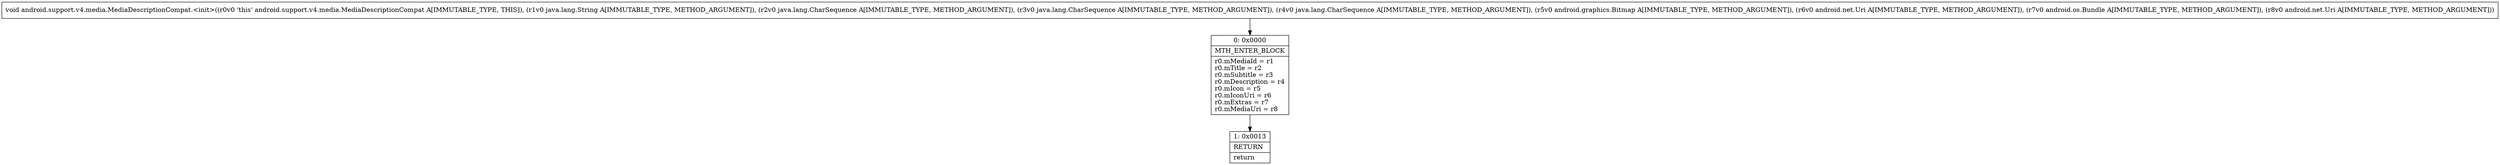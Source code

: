 digraph "CFG forandroid.support.v4.media.MediaDescriptionCompat.\<init\>(Ljava\/lang\/String;Ljava\/lang\/CharSequence;Ljava\/lang\/CharSequence;Ljava\/lang\/CharSequence;Landroid\/graphics\/Bitmap;Landroid\/net\/Uri;Landroid\/os\/Bundle;Landroid\/net\/Uri;)V" {
Node_0 [shape=record,label="{0\:\ 0x0000|MTH_ENTER_BLOCK\l|r0.mMediaId = r1\lr0.mTitle = r2\lr0.mSubtitle = r3\lr0.mDescription = r4\lr0.mIcon = r5\lr0.mIconUri = r6\lr0.mExtras = r7\lr0.mMediaUri = r8\l}"];
Node_1 [shape=record,label="{1\:\ 0x0013|RETURN\l|return\l}"];
MethodNode[shape=record,label="{void android.support.v4.media.MediaDescriptionCompat.\<init\>((r0v0 'this' android.support.v4.media.MediaDescriptionCompat A[IMMUTABLE_TYPE, THIS]), (r1v0 java.lang.String A[IMMUTABLE_TYPE, METHOD_ARGUMENT]), (r2v0 java.lang.CharSequence A[IMMUTABLE_TYPE, METHOD_ARGUMENT]), (r3v0 java.lang.CharSequence A[IMMUTABLE_TYPE, METHOD_ARGUMENT]), (r4v0 java.lang.CharSequence A[IMMUTABLE_TYPE, METHOD_ARGUMENT]), (r5v0 android.graphics.Bitmap A[IMMUTABLE_TYPE, METHOD_ARGUMENT]), (r6v0 android.net.Uri A[IMMUTABLE_TYPE, METHOD_ARGUMENT]), (r7v0 android.os.Bundle A[IMMUTABLE_TYPE, METHOD_ARGUMENT]), (r8v0 android.net.Uri A[IMMUTABLE_TYPE, METHOD_ARGUMENT])) }"];
MethodNode -> Node_0;
Node_0 -> Node_1;
}

